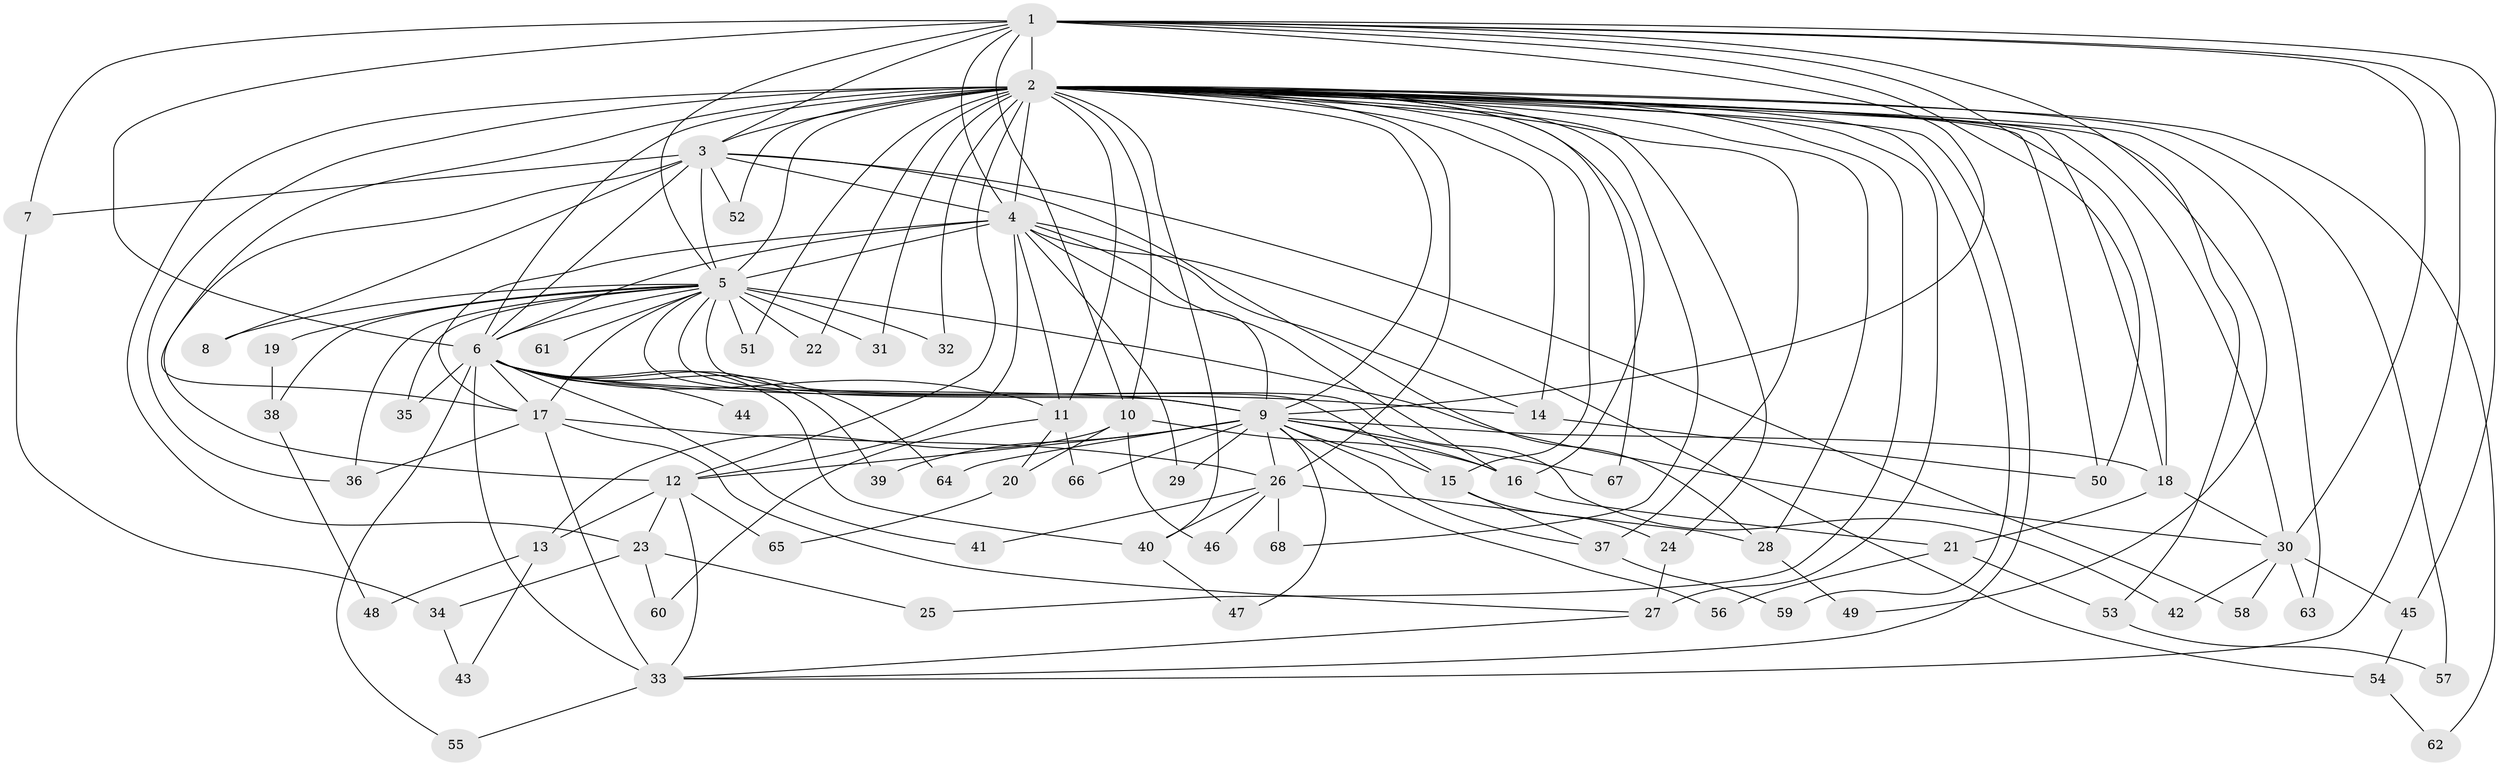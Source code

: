 // original degree distribution, {19: 0.007407407407407408, 14: 0.007407407407407408, 16: 0.022222222222222223, 23: 0.007407407407407408, 31: 0.007407407407407408, 25: 0.007407407407407408, 20: 0.007407407407407408, 45: 0.007407407407407408, 12: 0.007407407407407408, 3: 0.17037037037037037, 2: 0.5481481481481482, 4: 0.0962962962962963, 5: 0.05185185185185185, 6: 0.022222222222222223, 7: 0.014814814814814815, 9: 0.007407407407407408, 8: 0.007407407407407408}
// Generated by graph-tools (version 1.1) at 2025/35/03/09/25 02:35:06]
// undirected, 68 vertices, 162 edges
graph export_dot {
graph [start="1"]
  node [color=gray90,style=filled];
  1;
  2;
  3;
  4;
  5;
  6;
  7;
  8;
  9;
  10;
  11;
  12;
  13;
  14;
  15;
  16;
  17;
  18;
  19;
  20;
  21;
  22;
  23;
  24;
  25;
  26;
  27;
  28;
  29;
  30;
  31;
  32;
  33;
  34;
  35;
  36;
  37;
  38;
  39;
  40;
  41;
  42;
  43;
  44;
  45;
  46;
  47;
  48;
  49;
  50;
  51;
  52;
  53;
  54;
  55;
  56;
  57;
  58;
  59;
  60;
  61;
  62;
  63;
  64;
  65;
  66;
  67;
  68;
  1 -- 2 [weight=4.0];
  1 -- 3 [weight=1.0];
  1 -- 4 [weight=2.0];
  1 -- 5 [weight=1.0];
  1 -- 6 [weight=2.0];
  1 -- 7 [weight=1.0];
  1 -- 9 [weight=1.0];
  1 -- 10 [weight=1.0];
  1 -- 18 [weight=1.0];
  1 -- 30 [weight=1.0];
  1 -- 33 [weight=1.0];
  1 -- 45 [weight=1.0];
  1 -- 49 [weight=1.0];
  1 -- 50 [weight=1.0];
  2 -- 3 [weight=4.0];
  2 -- 4 [weight=9.0];
  2 -- 5 [weight=7.0];
  2 -- 6 [weight=9.0];
  2 -- 9 [weight=1.0];
  2 -- 10 [weight=2.0];
  2 -- 11 [weight=1.0];
  2 -- 12 [weight=1.0];
  2 -- 14 [weight=2.0];
  2 -- 15 [weight=2.0];
  2 -- 16 [weight=1.0];
  2 -- 17 [weight=1.0];
  2 -- 18 [weight=1.0];
  2 -- 22 [weight=1.0];
  2 -- 23 [weight=1.0];
  2 -- 24 [weight=1.0];
  2 -- 25 [weight=1.0];
  2 -- 26 [weight=4.0];
  2 -- 27 [weight=3.0];
  2 -- 28 [weight=1.0];
  2 -- 30 [weight=1.0];
  2 -- 31 [weight=1.0];
  2 -- 32 [weight=1.0];
  2 -- 33 [weight=1.0];
  2 -- 36 [weight=1.0];
  2 -- 37 [weight=2.0];
  2 -- 40 [weight=1.0];
  2 -- 50 [weight=1.0];
  2 -- 51 [weight=1.0];
  2 -- 52 [weight=1.0];
  2 -- 53 [weight=1.0];
  2 -- 57 [weight=1.0];
  2 -- 59 [weight=1.0];
  2 -- 62 [weight=1.0];
  2 -- 63 [weight=1.0];
  2 -- 67 [weight=1.0];
  2 -- 68 [weight=1.0];
  3 -- 4 [weight=2.0];
  3 -- 5 [weight=2.0];
  3 -- 6 [weight=2.0];
  3 -- 7 [weight=1.0];
  3 -- 8 [weight=1.0];
  3 -- 12 [weight=1.0];
  3 -- 28 [weight=1.0];
  3 -- 52 [weight=1.0];
  3 -- 58 [weight=1.0];
  4 -- 5 [weight=3.0];
  4 -- 6 [weight=4.0];
  4 -- 9 [weight=1.0];
  4 -- 11 [weight=2.0];
  4 -- 12 [weight=1.0];
  4 -- 14 [weight=2.0];
  4 -- 16 [weight=1.0];
  4 -- 17 [weight=6.0];
  4 -- 29 [weight=1.0];
  4 -- 54 [weight=1.0];
  5 -- 6 [weight=2.0];
  5 -- 8 [weight=1.0];
  5 -- 9 [weight=1.0];
  5 -- 15 [weight=1.0];
  5 -- 17 [weight=1.0];
  5 -- 19 [weight=1.0];
  5 -- 22 [weight=1.0];
  5 -- 30 [weight=1.0];
  5 -- 31 [weight=1.0];
  5 -- 32 [weight=1.0];
  5 -- 35 [weight=1.0];
  5 -- 36 [weight=1.0];
  5 -- 38 [weight=1.0];
  5 -- 42 [weight=1.0];
  5 -- 51 [weight=1.0];
  5 -- 61 [weight=1.0];
  6 -- 9 [weight=1.0];
  6 -- 11 [weight=1.0];
  6 -- 14 [weight=1.0];
  6 -- 17 [weight=1.0];
  6 -- 33 [weight=2.0];
  6 -- 35 [weight=1.0];
  6 -- 39 [weight=1.0];
  6 -- 40 [weight=1.0];
  6 -- 41 [weight=1.0];
  6 -- 44 [weight=1.0];
  6 -- 55 [weight=1.0];
  6 -- 64 [weight=1.0];
  7 -- 34 [weight=1.0];
  9 -- 12 [weight=1.0];
  9 -- 15 [weight=1.0];
  9 -- 16 [weight=1.0];
  9 -- 18 [weight=1.0];
  9 -- 26 [weight=1.0];
  9 -- 29 [weight=1.0];
  9 -- 37 [weight=1.0];
  9 -- 39 [weight=1.0];
  9 -- 47 [weight=1.0];
  9 -- 56 [weight=1.0];
  9 -- 64 [weight=1.0];
  9 -- 66 [weight=1.0];
  9 -- 67 [weight=1.0];
  10 -- 13 [weight=1.0];
  10 -- 16 [weight=1.0];
  10 -- 20 [weight=1.0];
  10 -- 46 [weight=1.0];
  11 -- 20 [weight=1.0];
  11 -- 60 [weight=1.0];
  11 -- 66 [weight=1.0];
  12 -- 13 [weight=1.0];
  12 -- 23 [weight=1.0];
  12 -- 33 [weight=1.0];
  12 -- 65 [weight=1.0];
  13 -- 43 [weight=1.0];
  13 -- 48 [weight=1.0];
  14 -- 50 [weight=1.0];
  15 -- 24 [weight=1.0];
  15 -- 37 [weight=1.0];
  16 -- 21 [weight=1.0];
  17 -- 26 [weight=1.0];
  17 -- 27 [weight=1.0];
  17 -- 33 [weight=1.0];
  17 -- 36 [weight=1.0];
  18 -- 21 [weight=1.0];
  18 -- 30 [weight=1.0];
  19 -- 38 [weight=1.0];
  20 -- 65 [weight=1.0];
  21 -- 53 [weight=1.0];
  21 -- 56 [weight=1.0];
  23 -- 25 [weight=1.0];
  23 -- 34 [weight=1.0];
  23 -- 60 [weight=1.0];
  24 -- 27 [weight=1.0];
  26 -- 28 [weight=1.0];
  26 -- 40 [weight=1.0];
  26 -- 41 [weight=1.0];
  26 -- 46 [weight=1.0];
  26 -- 68 [weight=1.0];
  27 -- 33 [weight=1.0];
  28 -- 49 [weight=1.0];
  30 -- 42 [weight=1.0];
  30 -- 45 [weight=2.0];
  30 -- 58 [weight=1.0];
  30 -- 63 [weight=1.0];
  33 -- 55 [weight=1.0];
  34 -- 43 [weight=1.0];
  37 -- 59 [weight=1.0];
  38 -- 48 [weight=1.0];
  40 -- 47 [weight=1.0];
  45 -- 54 [weight=1.0];
  53 -- 57 [weight=1.0];
  54 -- 62 [weight=1.0];
}
